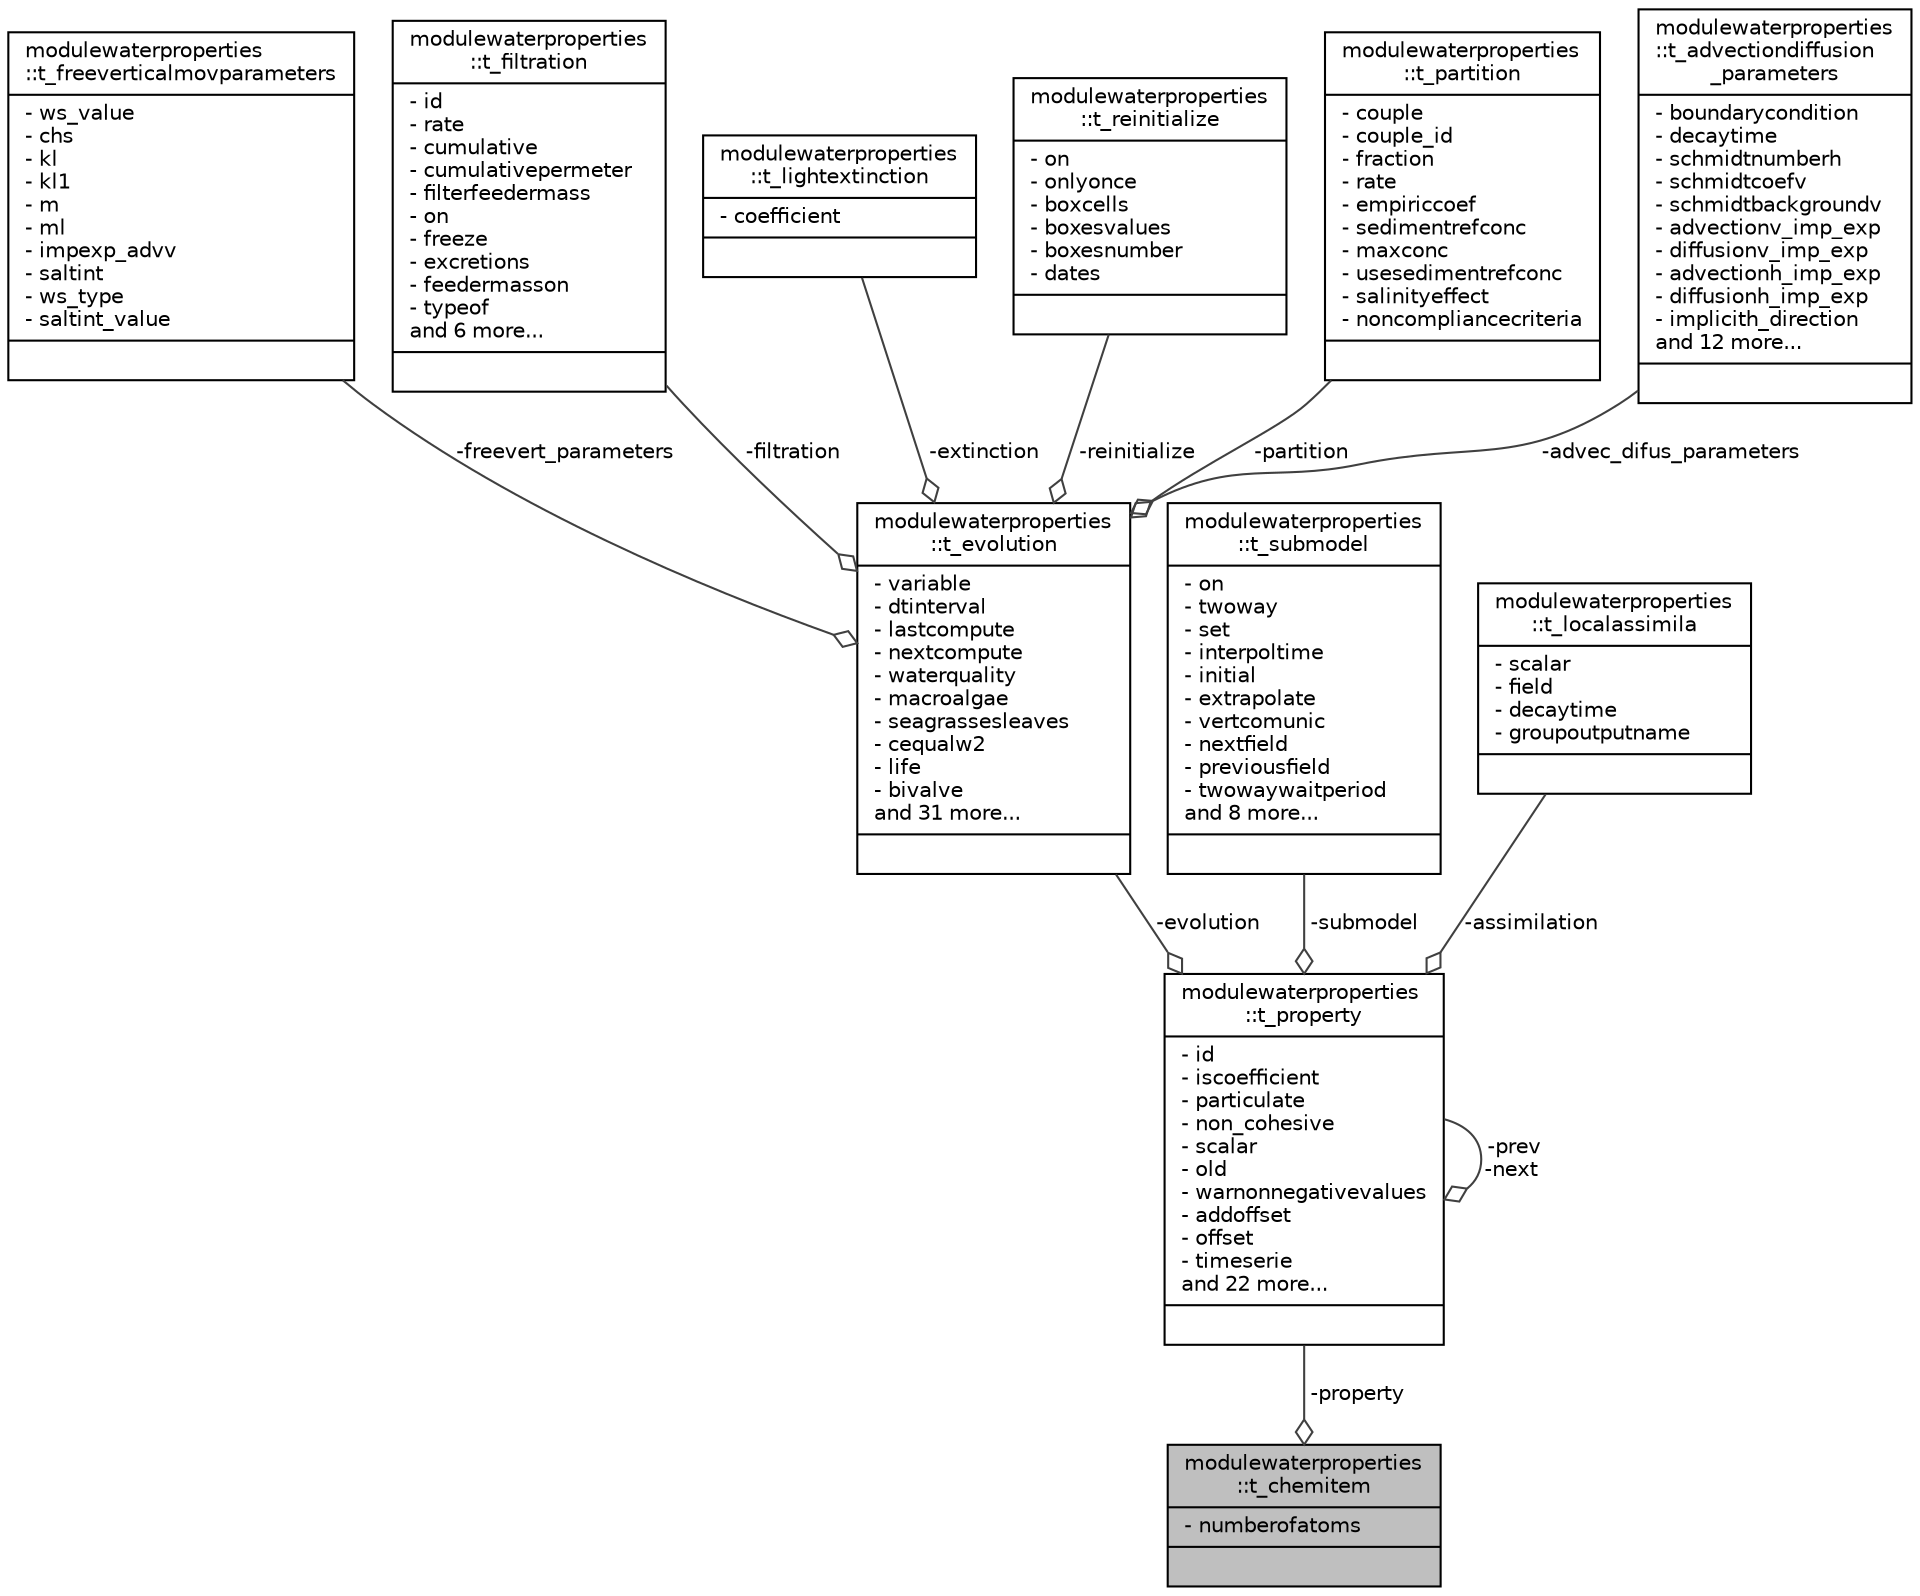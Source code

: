 digraph "modulewaterproperties::t_chemitem"
{
 // LATEX_PDF_SIZE
  edge [fontname="Helvetica",fontsize="10",labelfontname="Helvetica",labelfontsize="10"];
  node [fontname="Helvetica",fontsize="10",shape=record];
  Node1 [label="{modulewaterproperties\l::t_chemitem\n|- numberofatoms\l|}",height=0.2,width=0.4,color="black", fillcolor="grey75", style="filled", fontcolor="black",tooltip=" "];
  Node2 -> Node1 [color="grey25",fontsize="10",style="solid",label=" -property" ,arrowhead="odiamond",fontname="Helvetica"];
  Node2 [label="{modulewaterproperties\l::t_property\n|- id\l- iscoefficient\l- particulate\l- non_cohesive\l- scalar\l- old\l- warnonnegativevalues\l- addoffset\l- offset\l- timeserie\land 22 more...\l|}",height=0.2,width=0.4,color="black", fillcolor="white", style="filled",URL="$structmodulewaterproperties_1_1t__property.html",tooltip=" "];
  Node3 -> Node2 [color="grey25",fontsize="10",style="solid",label=" -evolution" ,arrowhead="odiamond",fontname="Helvetica"];
  Node3 [label="{modulewaterproperties\l::t_evolution\n|- variable\l- dtinterval\l- lastcompute\l- nextcompute\l- waterquality\l- macroalgae\l- seagrassesleaves\l- cequalw2\l- life\l- bivalve\land 31 more...\l|}",height=0.2,width=0.4,color="black", fillcolor="white", style="filled",URL="$structmodulewaterproperties_1_1t__evolution.html",tooltip=" "];
  Node4 -> Node3 [color="grey25",fontsize="10",style="solid",label=" -freevert_parameters" ,arrowhead="odiamond",fontname="Helvetica"];
  Node4 [label="{modulewaterproperties\l::t_freeverticalmovparameters\n|- ws_value\l- chs\l- kl\l- kl1\l- m\l- ml\l- impexp_advv\l- saltint\l- ws_type\l- saltint_value\l|}",height=0.2,width=0.4,color="black", fillcolor="white", style="filled",URL="$structmodulewaterproperties_1_1t__freeverticalmovparameters.html",tooltip=" "];
  Node5 -> Node3 [color="grey25",fontsize="10",style="solid",label=" -filtration" ,arrowhead="odiamond",fontname="Helvetica"];
  Node5 [label="{modulewaterproperties\l::t_filtration\n|- id\l- rate\l- cumulative\l- cumulativepermeter\l- filterfeedermass\l- on\l- freeze\l- excretions\l- feedermasson\l- typeof\land 6 more...\l|}",height=0.2,width=0.4,color="black", fillcolor="white", style="filled",URL="$structmodulewaterproperties_1_1t__filtration.html",tooltip=" "];
  Node6 -> Node3 [color="grey25",fontsize="10",style="solid",label=" -extinction" ,arrowhead="odiamond",fontname="Helvetica"];
  Node6 [label="{modulewaterproperties\l::t_lightextinction\n|- coefficient\l|}",height=0.2,width=0.4,color="black", fillcolor="white", style="filled",URL="$structmodulewaterproperties_1_1t__lightextinction.html",tooltip=" "];
  Node7 -> Node3 [color="grey25",fontsize="10",style="solid",label=" -reinitialize" ,arrowhead="odiamond",fontname="Helvetica"];
  Node7 [label="{modulewaterproperties\l::t_reinitialize\n|- on\l- onlyonce\l- boxcells\l- boxesvalues\l- boxesnumber\l- dates\l|}",height=0.2,width=0.4,color="black", fillcolor="white", style="filled",URL="$structmodulewaterproperties_1_1t__reinitialize.html",tooltip=" "];
  Node8 -> Node3 [color="grey25",fontsize="10",style="solid",label=" -partition" ,arrowhead="odiamond",fontname="Helvetica"];
  Node8 [label="{modulewaterproperties\l::t_partition\n|- couple\l- couple_id\l- fraction\l- rate\l- empiriccoef\l- sedimentrefconc\l- maxconc\l- usesedimentrefconc\l- salinityeffect\l- noncompliancecriteria\l|}",height=0.2,width=0.4,color="black", fillcolor="white", style="filled",URL="$structmodulewaterproperties_1_1t__partition.html",tooltip=" "];
  Node9 -> Node3 [color="grey25",fontsize="10",style="solid",label=" -advec_difus_parameters" ,arrowhead="odiamond",fontname="Helvetica"];
  Node9 [label="{modulewaterproperties\l::t_advectiondiffusion\l_parameters\n|- boundarycondition\l- decaytime\l- schmidtnumberh\l- schmidtcoefv\l- schmidtbackgroundv\l- advectionv_imp_exp\l- diffusionv_imp_exp\l- advectionh_imp_exp\l- diffusionh_imp_exp\l- implicith_direction\land 12 more...\l|}",height=0.2,width=0.4,color="black", fillcolor="white", style="filled",URL="$structmodulewaterproperties_1_1t__advectiondiffusion__parameters.html",tooltip=" "];
  Node10 -> Node2 [color="grey25",fontsize="10",style="solid",label=" -submodel" ,arrowhead="odiamond",fontname="Helvetica"];
  Node10 [label="{modulewaterproperties\l::t_submodel\n|- on\l- twoway\l- set\l- interpoltime\l- initial\l- extrapolate\l- vertcomunic\l- nextfield\l- previousfield\l- twowaywaitperiod\land 8 more...\l|}",height=0.2,width=0.4,color="black", fillcolor="white", style="filled",URL="$structmodulewaterproperties_1_1t__submodel.html",tooltip=" "];
  Node11 -> Node2 [color="grey25",fontsize="10",style="solid",label=" -assimilation" ,arrowhead="odiamond",fontname="Helvetica"];
  Node11 [label="{modulewaterproperties\l::t_localassimila\n|- scalar\l- field\l- decaytime\l- groupoutputname\l|}",height=0.2,width=0.4,color="black", fillcolor="white", style="filled",URL="$structmodulewaterproperties_1_1t__localassimila.html",tooltip=" "];
  Node2 -> Node2 [color="grey25",fontsize="10",style="solid",label=" -prev\n-next" ,arrowhead="odiamond",fontname="Helvetica"];
}
